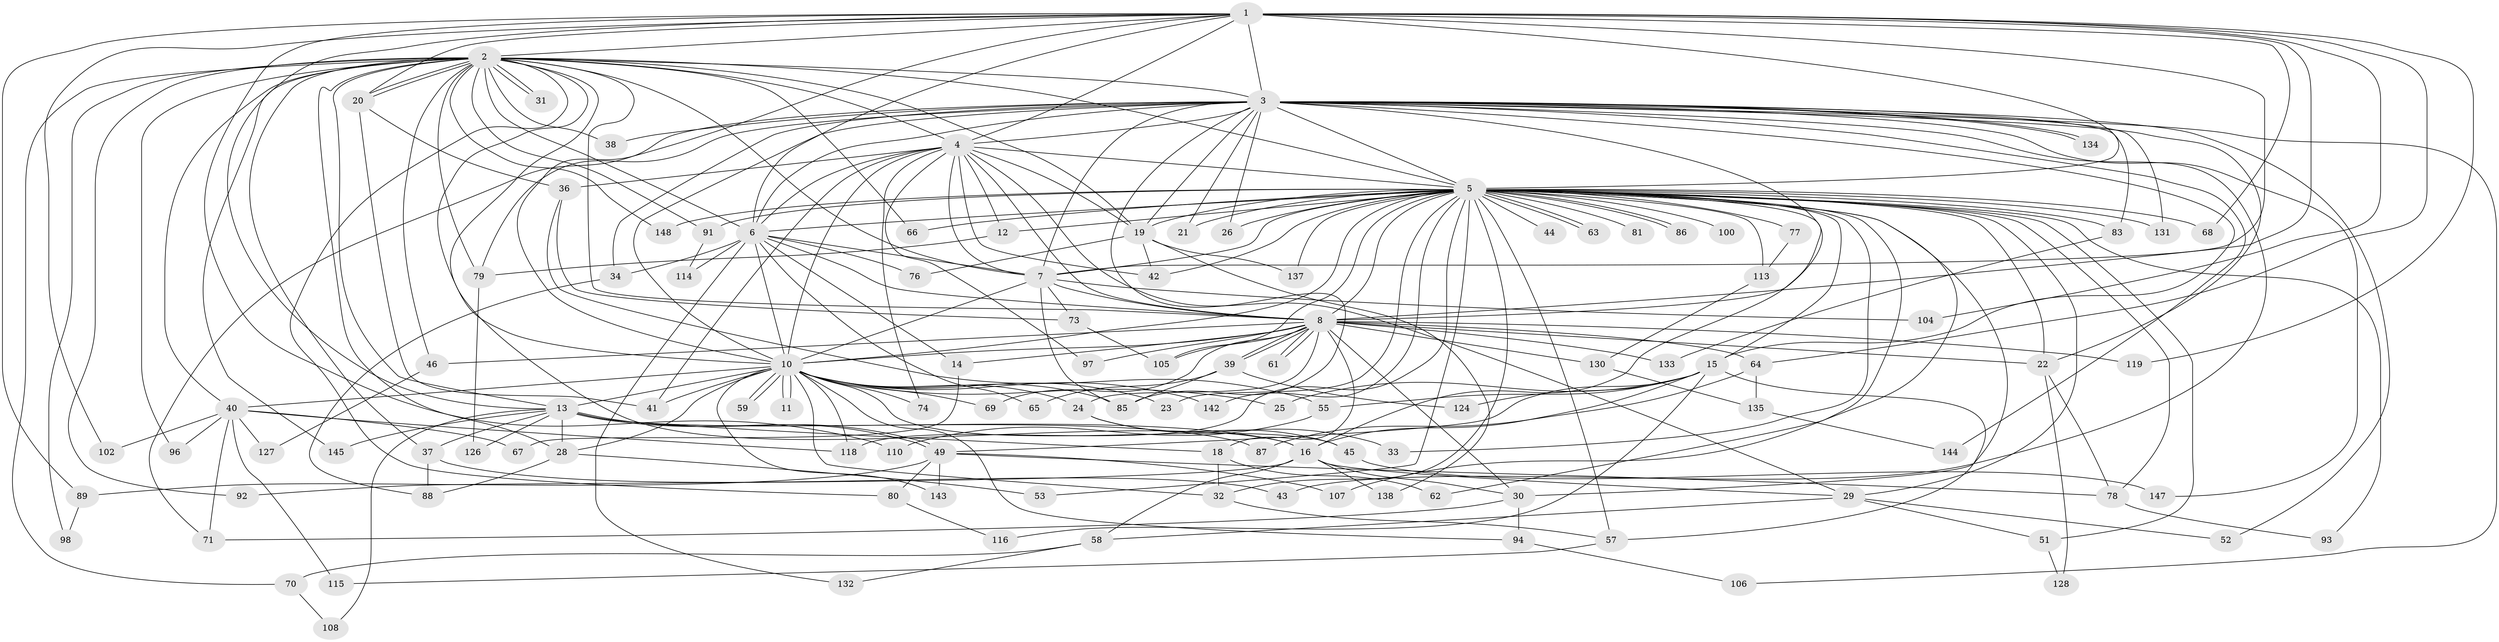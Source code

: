 // Generated by graph-tools (version 1.1) at 2025/51/02/27/25 19:51:50]
// undirected, 114 vertices, 265 edges
graph export_dot {
graph [start="1"]
  node [color=gray90,style=filled];
  1 [super="+54"];
  2 [super="+48"];
  3 [super="+75"];
  4 [super="+35"];
  5 [super="+9"];
  6 [super="+121"];
  7 [super="+111"];
  8 [super="+82"];
  10 [super="+117"];
  11 [super="+50"];
  12;
  13 [super="+56"];
  14;
  15 [super="+17"];
  16 [super="+27"];
  18;
  19 [super="+136"];
  20 [super="+84"];
  21;
  22 [super="+47"];
  23;
  24;
  25;
  26;
  28 [super="+112"];
  29 [super="+146"];
  30 [super="+122"];
  31;
  32 [super="+72"];
  33;
  34 [super="+109"];
  36;
  37;
  38;
  39 [super="+129"];
  40 [super="+95"];
  41 [super="+101"];
  42 [super="+103"];
  43;
  44;
  45;
  46;
  49 [super="+60"];
  51;
  52;
  53;
  55;
  57 [super="+123"];
  58;
  59;
  61;
  62;
  63;
  64;
  65;
  66;
  67;
  68;
  69;
  70;
  71 [super="+99"];
  73 [super="+141"];
  74;
  76;
  77;
  78 [super="+90"];
  79 [super="+120"];
  80;
  81;
  83;
  85 [super="+125"];
  86;
  87;
  88;
  89;
  91;
  92;
  93;
  94;
  96 [super="+139"];
  97;
  98;
  100;
  102;
  104;
  105;
  106;
  107;
  108;
  110;
  113;
  114;
  115;
  116;
  118 [super="+140"];
  119;
  124;
  126;
  127;
  128;
  130;
  131;
  132;
  133;
  134;
  135;
  137;
  138;
  142;
  143;
  144;
  145;
  147;
  148;
  1 -- 2;
  1 -- 3;
  1 -- 4;
  1 -- 5 [weight=2];
  1 -- 6;
  1 -- 7;
  1 -- 8;
  1 -- 10;
  1 -- 64;
  1 -- 68;
  1 -- 102;
  1 -- 104;
  1 -- 110;
  1 -- 119;
  1 -- 20;
  1 -- 89;
  1 -- 13;
  2 -- 3;
  2 -- 4;
  2 -- 5 [weight=3];
  2 -- 6;
  2 -- 7;
  2 -- 8;
  2 -- 10;
  2 -- 13;
  2 -- 16;
  2 -- 20;
  2 -- 20;
  2 -- 28;
  2 -- 31;
  2 -- 31;
  2 -- 37;
  2 -- 38;
  2 -- 40;
  2 -- 46;
  2 -- 66;
  2 -- 70;
  2 -- 80;
  2 -- 91;
  2 -- 92;
  2 -- 96 [weight=2];
  2 -- 98;
  2 -- 145;
  2 -- 148;
  2 -- 19;
  2 -- 79;
  3 -- 4;
  3 -- 5 [weight=2];
  3 -- 6;
  3 -- 7 [weight=2];
  3 -- 8;
  3 -- 10;
  3 -- 15;
  3 -- 21;
  3 -- 26;
  3 -- 34;
  3 -- 38;
  3 -- 43;
  3 -- 52;
  3 -- 71;
  3 -- 79;
  3 -- 83;
  3 -- 85;
  3 -- 106;
  3 -- 131;
  3 -- 134;
  3 -- 134;
  3 -- 144;
  3 -- 147;
  3 -- 19;
  3 -- 22;
  4 -- 5 [weight=2];
  4 -- 6;
  4 -- 7;
  4 -- 8;
  4 -- 10 [weight=2];
  4 -- 12;
  4 -- 19;
  4 -- 29;
  4 -- 36;
  4 -- 41;
  4 -- 74;
  4 -- 97;
  4 -- 42;
  5 -- 6 [weight=2];
  5 -- 7 [weight=2];
  5 -- 8 [weight=3];
  5 -- 10 [weight=2];
  5 -- 15;
  5 -- 23;
  5 -- 29;
  5 -- 53;
  5 -- 63;
  5 -- 63;
  5 -- 81 [weight=2];
  5 -- 86;
  5 -- 86;
  5 -- 93;
  5 -- 100 [weight=2];
  5 -- 131;
  5 -- 137;
  5 -- 148;
  5 -- 12;
  5 -- 142;
  5 -- 16;
  5 -- 19;
  5 -- 21;
  5 -- 22;
  5 -- 26;
  5 -- 30;
  5 -- 33;
  5 -- 42;
  5 -- 44;
  5 -- 51;
  5 -- 57;
  5 -- 62;
  5 -- 66;
  5 -- 68;
  5 -- 77;
  5 -- 78;
  5 -- 83;
  5 -- 91;
  5 -- 105;
  5 -- 107;
  5 -- 113;
  5 -- 118;
  5 -- 32;
  6 -- 7;
  6 -- 8;
  6 -- 10 [weight=3];
  6 -- 14;
  6 -- 34 [weight=2];
  6 -- 65;
  6 -- 76;
  6 -- 114;
  6 -- 132;
  7 -- 8;
  7 -- 10;
  7 -- 73;
  7 -- 85;
  7 -- 104;
  8 -- 10;
  8 -- 14;
  8 -- 18;
  8 -- 22;
  8 -- 24;
  8 -- 30;
  8 -- 39;
  8 -- 39;
  8 -- 46;
  8 -- 61;
  8 -- 61;
  8 -- 64;
  8 -- 69;
  8 -- 97;
  8 -- 105;
  8 -- 119;
  8 -- 130;
  8 -- 133;
  10 -- 11 [weight=2];
  10 -- 11;
  10 -- 13;
  10 -- 23;
  10 -- 24;
  10 -- 25;
  10 -- 28;
  10 -- 32;
  10 -- 40 [weight=2];
  10 -- 41;
  10 -- 45;
  10 -- 59;
  10 -- 59;
  10 -- 69;
  10 -- 74;
  10 -- 94;
  10 -- 142;
  10 -- 143;
  10 -- 85;
  10 -- 118;
  12 -- 79;
  13 -- 18;
  13 -- 37;
  13 -- 49;
  13 -- 49;
  13 -- 87;
  13 -- 108;
  13 -- 126;
  13 -- 145;
  13 -- 16;
  13 -- 28;
  14 -- 67;
  15 -- 25;
  15 -- 16;
  15 -- 116;
  15 -- 55;
  15 -- 57;
  15 -- 124;
  15 -- 49;
  16 -- 138;
  16 -- 58;
  16 -- 92;
  16 -- 29;
  16 -- 30;
  18 -- 32;
  18 -- 62;
  19 -- 76;
  19 -- 137;
  19 -- 138;
  19 -- 42;
  20 -- 36;
  20 -- 41;
  22 -- 128;
  22 -- 78;
  24 -- 33;
  24 -- 45;
  28 -- 53;
  28 -- 88;
  29 -- 51;
  29 -- 52;
  29 -- 58;
  30 -- 94;
  30 -- 71;
  32 -- 57;
  34 -- 88;
  36 -- 55;
  36 -- 73;
  37 -- 43;
  37 -- 88;
  39 -- 65;
  39 -- 124;
  39 -- 85;
  40 -- 67;
  40 -- 71;
  40 -- 115;
  40 -- 118;
  40 -- 96;
  40 -- 102;
  40 -- 127;
  45 -- 147;
  46 -- 127;
  49 -- 80;
  49 -- 89;
  49 -- 107;
  49 -- 143;
  49 -- 78;
  51 -- 128;
  55 -- 110;
  57 -- 115;
  58 -- 70;
  58 -- 132;
  64 -- 87;
  64 -- 135;
  70 -- 108;
  73 -- 105;
  77 -- 113;
  78 -- 93;
  79 -- 126;
  80 -- 116;
  83 -- 133;
  89 -- 98;
  91 -- 114;
  94 -- 106;
  113 -- 130;
  130 -- 135;
  135 -- 144;
}
